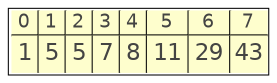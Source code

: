 
    digraph G {
        nodesep=.05;
        node [penwidth="0.5", width=.1,height=.1];
    node140308180940544 [shape="box", space="0.0", margin="0.01", fontcolor="#444443", fontname="Helvetica", label=<<table BORDER="0" CELLBORDER="0" CELLSPACING="0">
<tr>
<td cellspacing="0" cellpadding="0" bgcolor="#fefecd" border="1" sides="br" valign="top"><font color="#444443" point-size="9">0</font></td>
<td cellspacing="0" cellpadding="0" bgcolor="#fefecd" border="1" sides="br" valign="top"><font color="#444443" point-size="9">1</font></td>
<td cellspacing="0" cellpadding="0" bgcolor="#fefecd" border="1" sides="br" valign="top"><font color="#444443" point-size="9">2</font></td>
<td cellspacing="0" cellpadding="0" bgcolor="#fefecd" border="1" sides="br" valign="top"><font color="#444443" point-size="9">3</font></td>
<td cellspacing="0" cellpadding="0" bgcolor="#fefecd" border="1" sides="br" valign="top"><font color="#444443" point-size="9">4</font></td>
<td cellspacing="0" cellpadding="0" bgcolor="#fefecd" border="1" sides="br" valign="top"><font color="#444443" point-size="9">5</font></td>
<td cellspacing="0" cellpadding="0" bgcolor="#fefecd" border="1" sides="br" valign="top"><font color="#444443" point-size="9">6</font></td>
<td cellspacing="0" cellpadding="0" bgcolor="#fefecd" border="1" sides="b" valign="top"><font color="#444443" point-size="9">7</font></td>
</tr>
<tr>
<td port="0" bgcolor="#fefecd" border="1" sides="r" align="center"><font point-size="11">1</font></td>
<td port="1" bgcolor="#fefecd" border="1" sides="r" align="center"><font point-size="11">5</font></td>
<td port="2" bgcolor="#fefecd" border="1" sides="r" align="center"><font point-size="11">5</font></td>
<td port="3" bgcolor="#fefecd" border="1" sides="r" align="center"><font point-size="11">7</font></td>
<td port="4" bgcolor="#fefecd" border="1" sides="r" align="center"><font point-size="11">8</font></td>
<td port="5" bgcolor="#fefecd" border="1" sides="r" align="center"><font point-size="11">11</font></td>
<td port="6" bgcolor="#fefecd" border="1" sides="r" align="center"><font point-size="11">29</font></td>
<td port="7" bgcolor="#fefecd" border="0" align="center"><font point-size="11">43</font></td>
</tr></table>
>];
}
